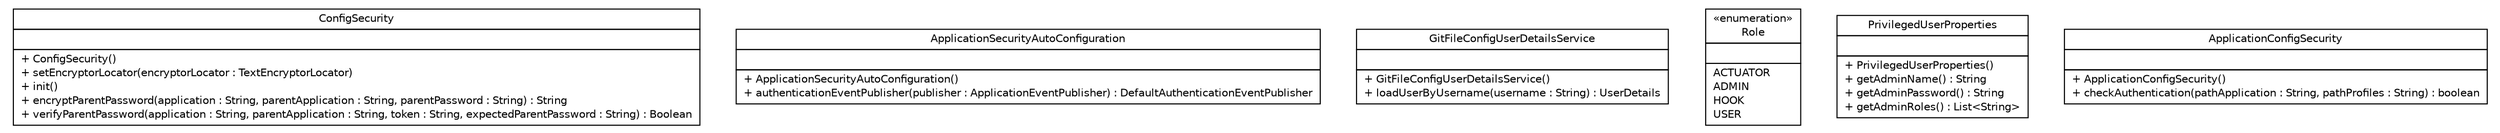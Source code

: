 #!/usr/local/bin/dot
#
# Class diagram 
# Generated by UMLGraph version R5_6-24-gf6e263 (http://www.umlgraph.org/)
#

digraph G {
	edge [fontname="Helvetica",fontsize=10,labelfontname="Helvetica",labelfontsize=10];
	node [fontname="Helvetica",fontsize=10,shape=plaintext];
	nodesep=0.25;
	ranksep=0.5;
	// cn.home1.cloud.config.server.security.ConfigSecurity
	c37 [label=<<table title="cn.home1.cloud.config.server.security.ConfigSecurity" border="0" cellborder="1" cellspacing="0" cellpadding="2" port="p" href="./ConfigSecurity.html">
		<tr><td><table border="0" cellspacing="0" cellpadding="1">
<tr><td align="center" balign="center"> ConfigSecurity </td></tr>
		</table></td></tr>
		<tr><td><table border="0" cellspacing="0" cellpadding="1">
<tr><td align="left" balign="left">  </td></tr>
		</table></td></tr>
		<tr><td><table border="0" cellspacing="0" cellpadding="1">
<tr><td align="left" balign="left"> + ConfigSecurity() </td></tr>
<tr><td align="left" balign="left"> + setEncryptorLocator(encryptorLocator : TextEncryptorLocator) </td></tr>
<tr><td align="left" balign="left"> + init() </td></tr>
<tr><td align="left" balign="left"> + encryptParentPassword(application : String, parentApplication : String, parentPassword : String) : String </td></tr>
<tr><td align="left" balign="left"> + verifyParentPassword(application : String, parentApplication : String, token : String, expectedParentPassword : String) : Boolean </td></tr>
		</table></td></tr>
		</table>>, URL="./ConfigSecurity.html", fontname="Helvetica", fontcolor="black", fontsize=10.0];
	// cn.home1.cloud.config.server.security.ApplicationSecurityAutoConfiguration
	c38 [label=<<table title="cn.home1.cloud.config.server.security.ApplicationSecurityAutoConfiguration" border="0" cellborder="1" cellspacing="0" cellpadding="2" port="p" href="./ApplicationSecurityAutoConfiguration.html">
		<tr><td><table border="0" cellspacing="0" cellpadding="1">
<tr><td align="center" balign="center"> ApplicationSecurityAutoConfiguration </td></tr>
		</table></td></tr>
		<tr><td><table border="0" cellspacing="0" cellpadding="1">
<tr><td align="left" balign="left">  </td></tr>
		</table></td></tr>
		<tr><td><table border="0" cellspacing="0" cellpadding="1">
<tr><td align="left" balign="left"> + ApplicationSecurityAutoConfiguration() </td></tr>
<tr><td align="left" balign="left"> + authenticationEventPublisher(publisher : ApplicationEventPublisher) : DefaultAuthenticationEventPublisher </td></tr>
		</table></td></tr>
		</table>>, URL="./ApplicationSecurityAutoConfiguration.html", fontname="Helvetica", fontcolor="black", fontsize=10.0];
	// cn.home1.cloud.config.server.security.GitFileConfigUserDetailsService
	c39 [label=<<table title="cn.home1.cloud.config.server.security.GitFileConfigUserDetailsService" border="0" cellborder="1" cellspacing="0" cellpadding="2" port="p" href="./GitFileConfigUserDetailsService.html">
		<tr><td><table border="0" cellspacing="0" cellpadding="1">
<tr><td align="center" balign="center"> GitFileConfigUserDetailsService </td></tr>
		</table></td></tr>
		<tr><td><table border="0" cellspacing="0" cellpadding="1">
<tr><td align="left" balign="left">  </td></tr>
		</table></td></tr>
		<tr><td><table border="0" cellspacing="0" cellpadding="1">
<tr><td align="left" balign="left"> + GitFileConfigUserDetailsService() </td></tr>
<tr><td align="left" balign="left"> + loadUserByUsername(username : String) : UserDetails </td></tr>
		</table></td></tr>
		</table>>, URL="./GitFileConfigUserDetailsService.html", fontname="Helvetica", fontcolor="black", fontsize=10.0];
	// cn.home1.cloud.config.server.security.Role
	c40 [label=<<table title="cn.home1.cloud.config.server.security.Role" border="0" cellborder="1" cellspacing="0" cellpadding="2" port="p" href="./Role.html">
		<tr><td><table border="0" cellspacing="0" cellpadding="1">
<tr><td align="center" balign="center"> &#171;enumeration&#187; </td></tr>
<tr><td align="center" balign="center"> Role </td></tr>
		</table></td></tr>
		<tr><td><table border="0" cellspacing="0" cellpadding="1">
<tr><td align="left" balign="left">  </td></tr>
		</table></td></tr>
		<tr><td><table border="0" cellspacing="0" cellpadding="1">
<tr><td align="left" balign="left"> ACTUATOR </td></tr>
<tr><td align="left" balign="left"> ADMIN </td></tr>
<tr><td align="left" balign="left"> HOOK </td></tr>
<tr><td align="left" balign="left"> USER </td></tr>
		</table></td></tr>
		</table>>, URL="./Role.html", fontname="Helvetica", fontcolor="black", fontsize=10.0];
	// cn.home1.cloud.config.server.security.PrivilegedUserProperties
	c41 [label=<<table title="cn.home1.cloud.config.server.security.PrivilegedUserProperties" border="0" cellborder="1" cellspacing="0" cellpadding="2" port="p" href="./PrivilegedUserProperties.html">
		<tr><td><table border="0" cellspacing="0" cellpadding="1">
<tr><td align="center" balign="center"> PrivilegedUserProperties </td></tr>
		</table></td></tr>
		<tr><td><table border="0" cellspacing="0" cellpadding="1">
<tr><td align="left" balign="left">  </td></tr>
		</table></td></tr>
		<tr><td><table border="0" cellspacing="0" cellpadding="1">
<tr><td align="left" balign="left"> + PrivilegedUserProperties() </td></tr>
<tr><td align="left" balign="left"> + getAdminName() : String </td></tr>
<tr><td align="left" balign="left"> + getAdminPassword() : String </td></tr>
<tr><td align="left" balign="left"> + getAdminRoles() : List&lt;String&gt; </td></tr>
		</table></td></tr>
		</table>>, URL="./PrivilegedUserProperties.html", fontname="Helvetica", fontcolor="black", fontsize=10.0];
	// cn.home1.cloud.config.server.security.ApplicationConfigSecurity
	c42 [label=<<table title="cn.home1.cloud.config.server.security.ApplicationConfigSecurity" border="0" cellborder="1" cellspacing="0" cellpadding="2" port="p" href="./ApplicationConfigSecurity.html">
		<tr><td><table border="0" cellspacing="0" cellpadding="1">
<tr><td align="center" balign="center"> ApplicationConfigSecurity </td></tr>
		</table></td></tr>
		<tr><td><table border="0" cellspacing="0" cellpadding="1">
<tr><td align="left" balign="left">  </td></tr>
		</table></td></tr>
		<tr><td><table border="0" cellspacing="0" cellpadding="1">
<tr><td align="left" balign="left"> + ApplicationConfigSecurity() </td></tr>
<tr><td align="left" balign="left"> + checkAuthentication(pathApplication : String, pathProfiles : String) : boolean </td></tr>
		</table></td></tr>
		</table>>, URL="./ApplicationConfigSecurity.html", fontname="Helvetica", fontcolor="black", fontsize=10.0];
}

